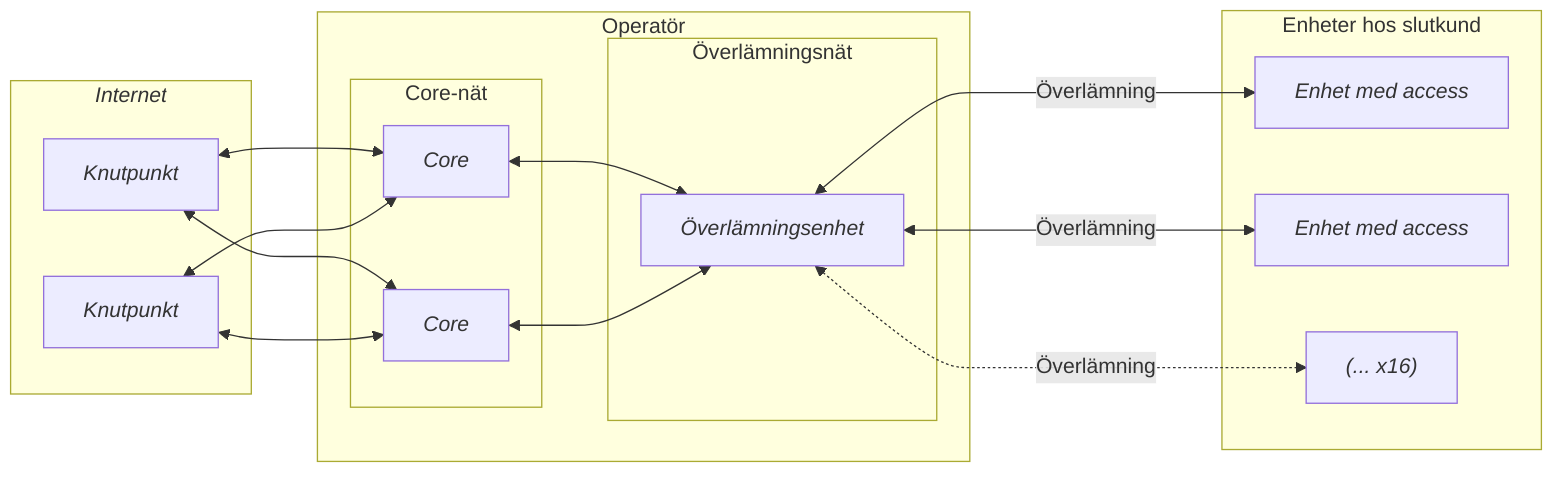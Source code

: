 flowchart LR
    subgraph I["`_Internet_`"]
        IX1["`_Knutpunkt_`"]
        IX2["`_Knutpunkt_`"]
    end
    subgraph OP ["`Operatör`"]
        subgraph CS ["`Core-nät`"]
            C1["`_Core_`"]
            C2["`_Core_`"]
        end
        subgraph OS ["`Överlämningsnät`"]
            O["`_Överlämningsenhet_`"]
        end
    end
    subgraph SK ["`Enheter hos slutkund`"]
        direction TB
        D1["`_Enhet med access_`"]
        D2["`_Enhet med access_`"]
        D16["`_(... x16)_`"]
    end 

    IX1 & IX2 <-->C1 & C2
    C1 & C2 <-->O
    O<-->|Överlämning|D1
    O<-->|Överlämning|D2
    O<-..->|Överlämning|D16